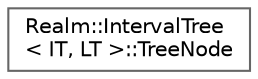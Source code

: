 digraph "Graphical Class Hierarchy"
{
 // LATEX_PDF_SIZE
  bgcolor="transparent";
  edge [fontname=Helvetica,fontsize=10,labelfontname=Helvetica,labelfontsize=10];
  node [fontname=Helvetica,fontsize=10,shape=box,height=0.2,width=0.4];
  rankdir="LR";
  Node0 [id="Node000000",label="Realm::IntervalTree\l\< IT, LT \>::TreeNode",height=0.2,width=0.4,color="grey40", fillcolor="white", style="filled",URL="$structRealm_1_1IntervalTree_1_1TreeNode.html",tooltip=" "];
}
